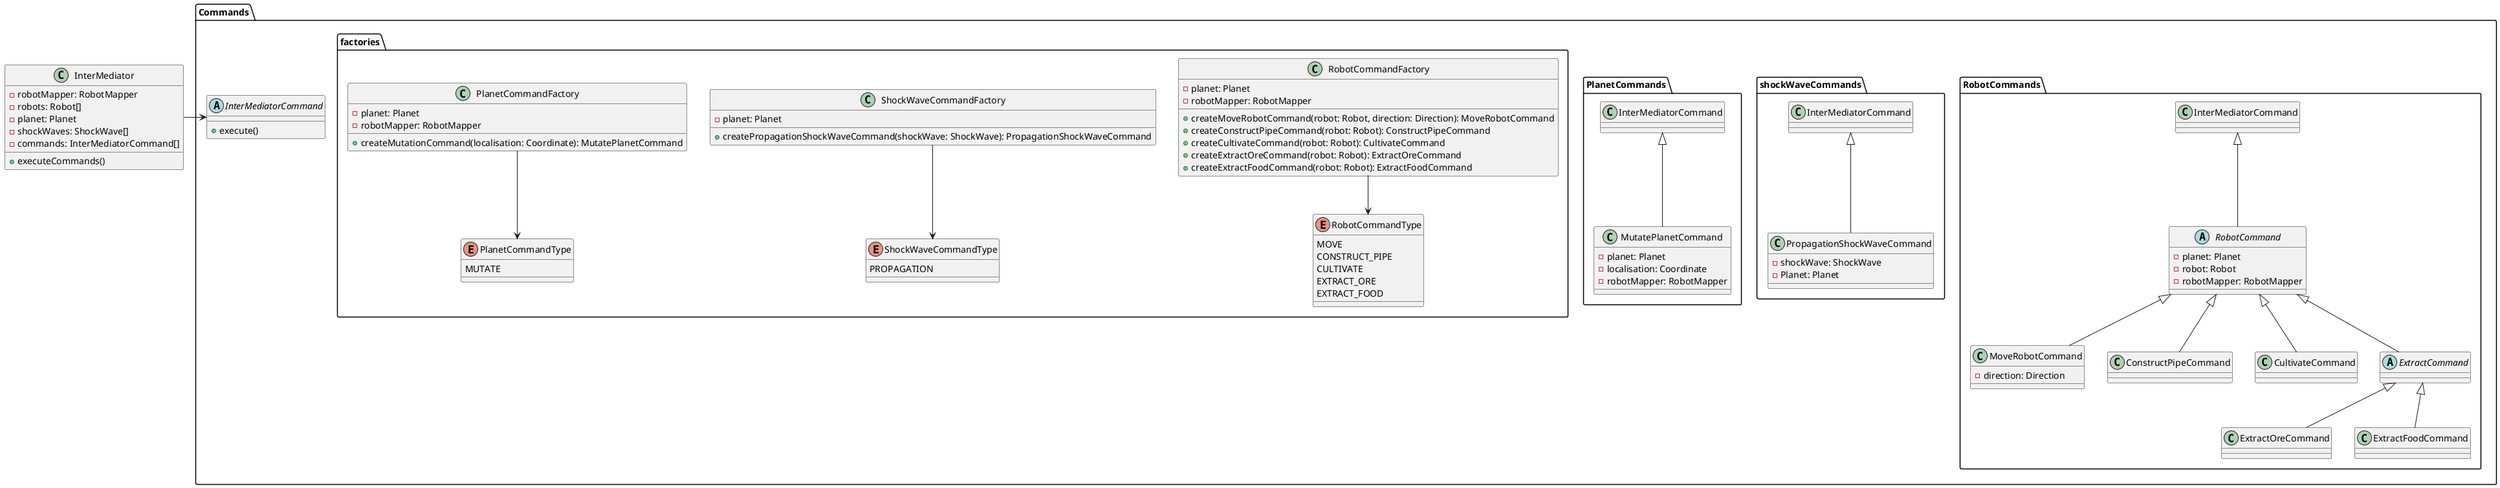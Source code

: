 @startuml
'https://plantuml.com/class-diagram

class InterMediator {
    -robotMapper: RobotMapper
    -robots: Robot[]
    -planet: Planet
    -shockWaves: ShockWave[]
    -commands: InterMediatorCommand[]
    +executeCommands()
}


package Commands {
    abstract class InterMediatorCommand {
        +execute()
    }

    InterMediator -> InterMediatorCommand

    package RobotCommands {
        abstract class RobotCommand extends InterMediatorCommand {
            -planet: Planet
            -robot: Robot
            -robotMapper: RobotMapper
        }

        class MoveRobotCommand extends RobotCommand {
            -direction: Direction
        }

        class ConstructPipeCommand extends RobotCommand {}
        class CultivateCommand extends RobotCommand {}

        abstract class ExtractCommand extends RobotCommand {}

        class ExtractOreCommand extends ExtractCommand {}
        class ExtractFoodCommand extends ExtractCommand {}
    }

    package shockWaveCommands {
        class PropagationShockWaveCommand extends InterMediatorCommand {
            -shockWave: ShockWave
            -Planet: Planet
        }
    }

    package PlanetCommands {
        class MutatePlanetCommand extends InterMediatorCommand {
            -planet: Planet
            -localisation: Coordinate
            -robotMapper: RobotMapper
        }
    }

    package factories {
        class RobotCommandFactory {
            -planet: Planet
            -robotMapper: RobotMapper
            +createMoveRobotCommand(robot: Robot, direction: Direction): MoveRobotCommand
            +createConstructPipeCommand(robot: Robot): ConstructPipeCommand
            +createCultivateCommand(robot: Robot): CultivateCommand
            +createExtractOreCommand(robot: Robot): ExtractOreCommand
            +createExtractFoodCommand(robot: Robot): ExtractFoodCommand
        }

        class ShockWaveCommandFactory {
            -planet: Planet
            +createPropagationShockWaveCommand(shockWave: ShockWave): PropagationShockWaveCommand
        }

        class PlanetCommandFactory {
            -planet: Planet
            -robotMapper: RobotMapper
            +createMutationCommand(localisation: Coordinate): MutatePlanetCommand
        }

        enum RobotCommandType {
            MOVE
            CONSTRUCT_PIPE
            CULTIVATE
            EXTRACT_ORE
            EXTRACT_FOOD
        }

        enum ShockWaveCommandType {
            PROPAGATION
        }

        enum PlanetCommandType {
            MUTATE
        }

        RobotCommandFactory --> RobotCommandType
        ShockWaveCommandFactory --> ShockWaveCommandType
        PlanetCommandFactory --> PlanetCommandType
    }
}

@enduml